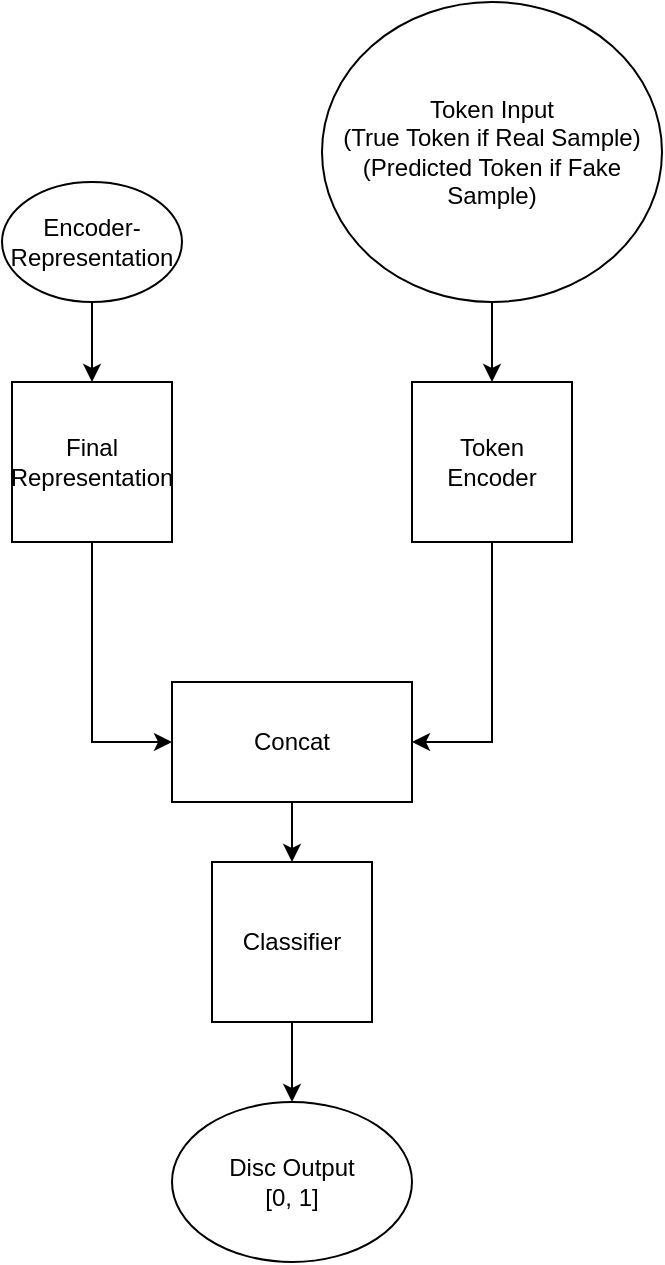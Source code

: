 <mxfile version="20.2.2" type="device"><diagram id="RhbL_65AMMqaffbL9mWS" name="Page-1"><mxGraphModel dx="1038" dy="1647" grid="1" gridSize="10" guides="1" tooltips="1" connect="1" arrows="1" fold="1" page="1" pageScale="1" pageWidth="850" pageHeight="1100" math="0" shadow="0"><root><mxCell id="0"/><mxCell id="1" parent="0"/><mxCell id="sA-xxa717HMfyzLDBJp3-8" style="edgeStyle=orthogonalEdgeStyle;rounded=0;orthogonalLoop=1;jettySize=auto;html=1;entryX=0;entryY=0.5;entryDx=0;entryDy=0;" parent="1" source="sA-xxa717HMfyzLDBJp3-1" target="sA-xxa717HMfyzLDBJp3-7" edge="1"><mxGeometry relative="1" as="geometry"/></mxCell><mxCell id="sA-xxa717HMfyzLDBJp3-1" value="Final Representation" style="whiteSpace=wrap;html=1;aspect=fixed;" parent="1" vertex="1"><mxGeometry x="160" y="120" width="80" height="80" as="geometry"/></mxCell><mxCell id="sA-xxa717HMfyzLDBJp3-5" style="edgeStyle=orthogonalEdgeStyle;rounded=0;orthogonalLoop=1;jettySize=auto;html=1;" parent="1" source="sA-xxa717HMfyzLDBJp3-2" target="sA-xxa717HMfyzLDBJp3-1" edge="1"><mxGeometry relative="1" as="geometry"/></mxCell><mxCell id="sA-xxa717HMfyzLDBJp3-2" value="Encoder-Representation" style="ellipse;whiteSpace=wrap;html=1;" parent="1" vertex="1"><mxGeometry x="155" y="20" width="90" height="60" as="geometry"/></mxCell><mxCell id="sA-xxa717HMfyzLDBJp3-9" style="edgeStyle=orthogonalEdgeStyle;rounded=0;orthogonalLoop=1;jettySize=auto;html=1;entryX=1;entryY=0.5;entryDx=0;entryDy=0;" parent="1" source="sA-xxa717HMfyzLDBJp3-3" target="sA-xxa717HMfyzLDBJp3-7" edge="1"><mxGeometry relative="1" as="geometry"/></mxCell><mxCell id="sA-xxa717HMfyzLDBJp3-3" value="Token Encoder" style="whiteSpace=wrap;html=1;aspect=fixed;" parent="1" vertex="1"><mxGeometry x="360" y="120" width="80" height="80" as="geometry"/></mxCell><mxCell id="sA-xxa717HMfyzLDBJp3-6" style="edgeStyle=orthogonalEdgeStyle;rounded=0;orthogonalLoop=1;jettySize=auto;html=1;entryX=0.5;entryY=0;entryDx=0;entryDy=0;" parent="1" source="sA-xxa717HMfyzLDBJp3-4" target="sA-xxa717HMfyzLDBJp3-3" edge="1"><mxGeometry relative="1" as="geometry"/></mxCell><mxCell id="sA-xxa717HMfyzLDBJp3-4" value="Token Input &lt;br&gt;(True Token if Real Sample) (Predicted Token if Fake Sample)" style="ellipse;whiteSpace=wrap;html=1;" parent="1" vertex="1"><mxGeometry x="315" y="-70" width="170" height="150" as="geometry"/></mxCell><mxCell id="sA-xxa717HMfyzLDBJp3-11" style="edgeStyle=orthogonalEdgeStyle;rounded=0;orthogonalLoop=1;jettySize=auto;html=1;entryX=0.5;entryY=0;entryDx=0;entryDy=0;" parent="1" source="sA-xxa717HMfyzLDBJp3-7" target="sA-xxa717HMfyzLDBJp3-10" edge="1"><mxGeometry relative="1" as="geometry"/></mxCell><mxCell id="sA-xxa717HMfyzLDBJp3-7" value="Concat" style="rounded=0;whiteSpace=wrap;html=1;" parent="1" vertex="1"><mxGeometry x="240" y="270" width="120" height="60" as="geometry"/></mxCell><mxCell id="sA-xxa717HMfyzLDBJp3-13" style="edgeStyle=orthogonalEdgeStyle;rounded=0;orthogonalLoop=1;jettySize=auto;html=1;" parent="1" source="sA-xxa717HMfyzLDBJp3-10" target="sA-xxa717HMfyzLDBJp3-12" edge="1"><mxGeometry relative="1" as="geometry"/></mxCell><mxCell id="sA-xxa717HMfyzLDBJp3-10" value="Classifier" style="whiteSpace=wrap;html=1;aspect=fixed;" parent="1" vertex="1"><mxGeometry x="260" y="360" width="80" height="80" as="geometry"/></mxCell><mxCell id="sA-xxa717HMfyzLDBJp3-12" value="Disc Output&lt;br&gt;[0, 1]" style="ellipse;whiteSpace=wrap;html=1;" parent="1" vertex="1"><mxGeometry x="240" y="480" width="120" height="80" as="geometry"/></mxCell></root></mxGraphModel></diagram></mxfile>